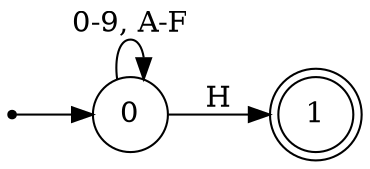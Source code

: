 digraph finite_state_machine { 
rankdir=LR;
_ize="8,5"

node [shape = point] x
node [shape = circle] 0
node [shape = doublecircle] 1


x -> 0
0 -> 0 [label = "0-9, A-F"]
0 -> 1 [label = "H"]
}